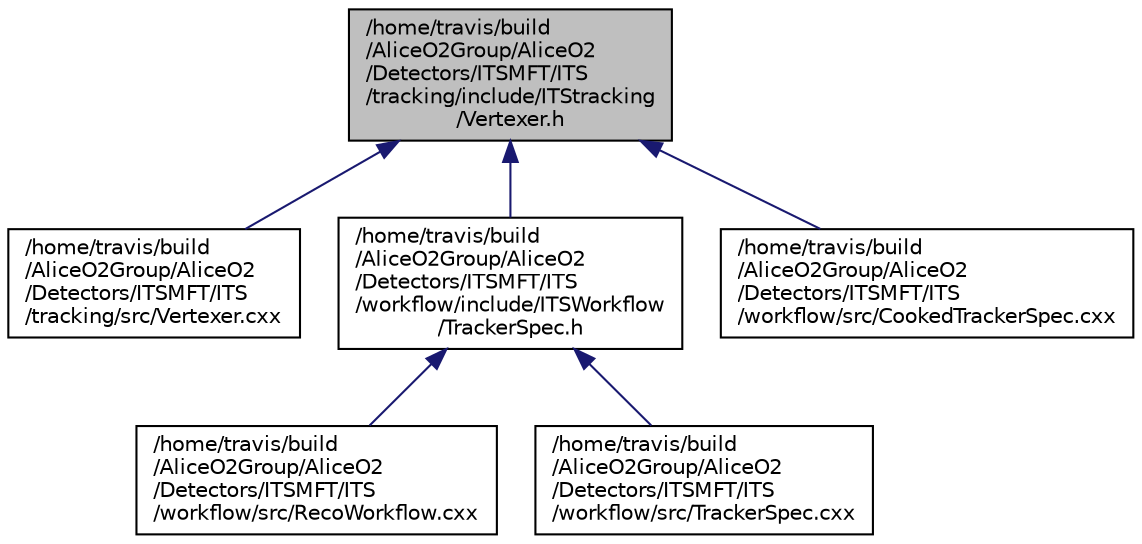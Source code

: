 digraph "/home/travis/build/AliceO2Group/AliceO2/Detectors/ITSMFT/ITS/tracking/include/ITStracking/Vertexer.h"
{
 // INTERACTIVE_SVG=YES
  bgcolor="transparent";
  edge [fontname="Helvetica",fontsize="10",labelfontname="Helvetica",labelfontsize="10"];
  node [fontname="Helvetica",fontsize="10",shape=record];
  Node55 [label="/home/travis/build\l/AliceO2Group/AliceO2\l/Detectors/ITSMFT/ITS\l/tracking/include/ITStracking\l/Vertexer.h",height=0.2,width=0.4,color="black", fillcolor="grey75", style="filled", fontcolor="black"];
  Node55 -> Node56 [dir="back",color="midnightblue",fontsize="10",style="solid",fontname="Helvetica"];
  Node56 [label="/home/travis/build\l/AliceO2Group/AliceO2\l/Detectors/ITSMFT/ITS\l/tracking/src/Vertexer.cxx",height=0.2,width=0.4,color="black",URL="$da/d5d/Vertexer_8cxx.html"];
  Node55 -> Node57 [dir="back",color="midnightblue",fontsize="10",style="solid",fontname="Helvetica"];
  Node57 [label="/home/travis/build\l/AliceO2Group/AliceO2\l/Detectors/ITSMFT/ITS\l/workflow/include/ITSWorkflow\l/TrackerSpec.h",height=0.2,width=0.4,color="black",URL="$de/d90/ITSMFT_2ITS_2workflow_2include_2ITSWorkflow_2TrackerSpec_8h.html"];
  Node57 -> Node58 [dir="back",color="midnightblue",fontsize="10",style="solid",fontname="Helvetica"];
  Node58 [label="/home/travis/build\l/AliceO2Group/AliceO2\l/Detectors/ITSMFT/ITS\l/workflow/src/RecoWorkflow.cxx",height=0.2,width=0.4,color="black",URL="$d5/d99/ITSMFT_2ITS_2workflow_2src_2RecoWorkflow_8cxx.html"];
  Node57 -> Node59 [dir="back",color="midnightblue",fontsize="10",style="solid",fontname="Helvetica"];
  Node59 [label="/home/travis/build\l/AliceO2Group/AliceO2\l/Detectors/ITSMFT/ITS\l/workflow/src/TrackerSpec.cxx",height=0.2,width=0.4,color="black",URL="$de/d95/ITSMFT_2ITS_2workflow_2src_2TrackerSpec_8cxx.html"];
  Node55 -> Node60 [dir="back",color="midnightblue",fontsize="10",style="solid",fontname="Helvetica"];
  Node60 [label="/home/travis/build\l/AliceO2Group/AliceO2\l/Detectors/ITSMFT/ITS\l/workflow/src/CookedTrackerSpec.cxx",height=0.2,width=0.4,color="black",URL="$d6/dbc/CookedTrackerSpec_8cxx.html"];
}
